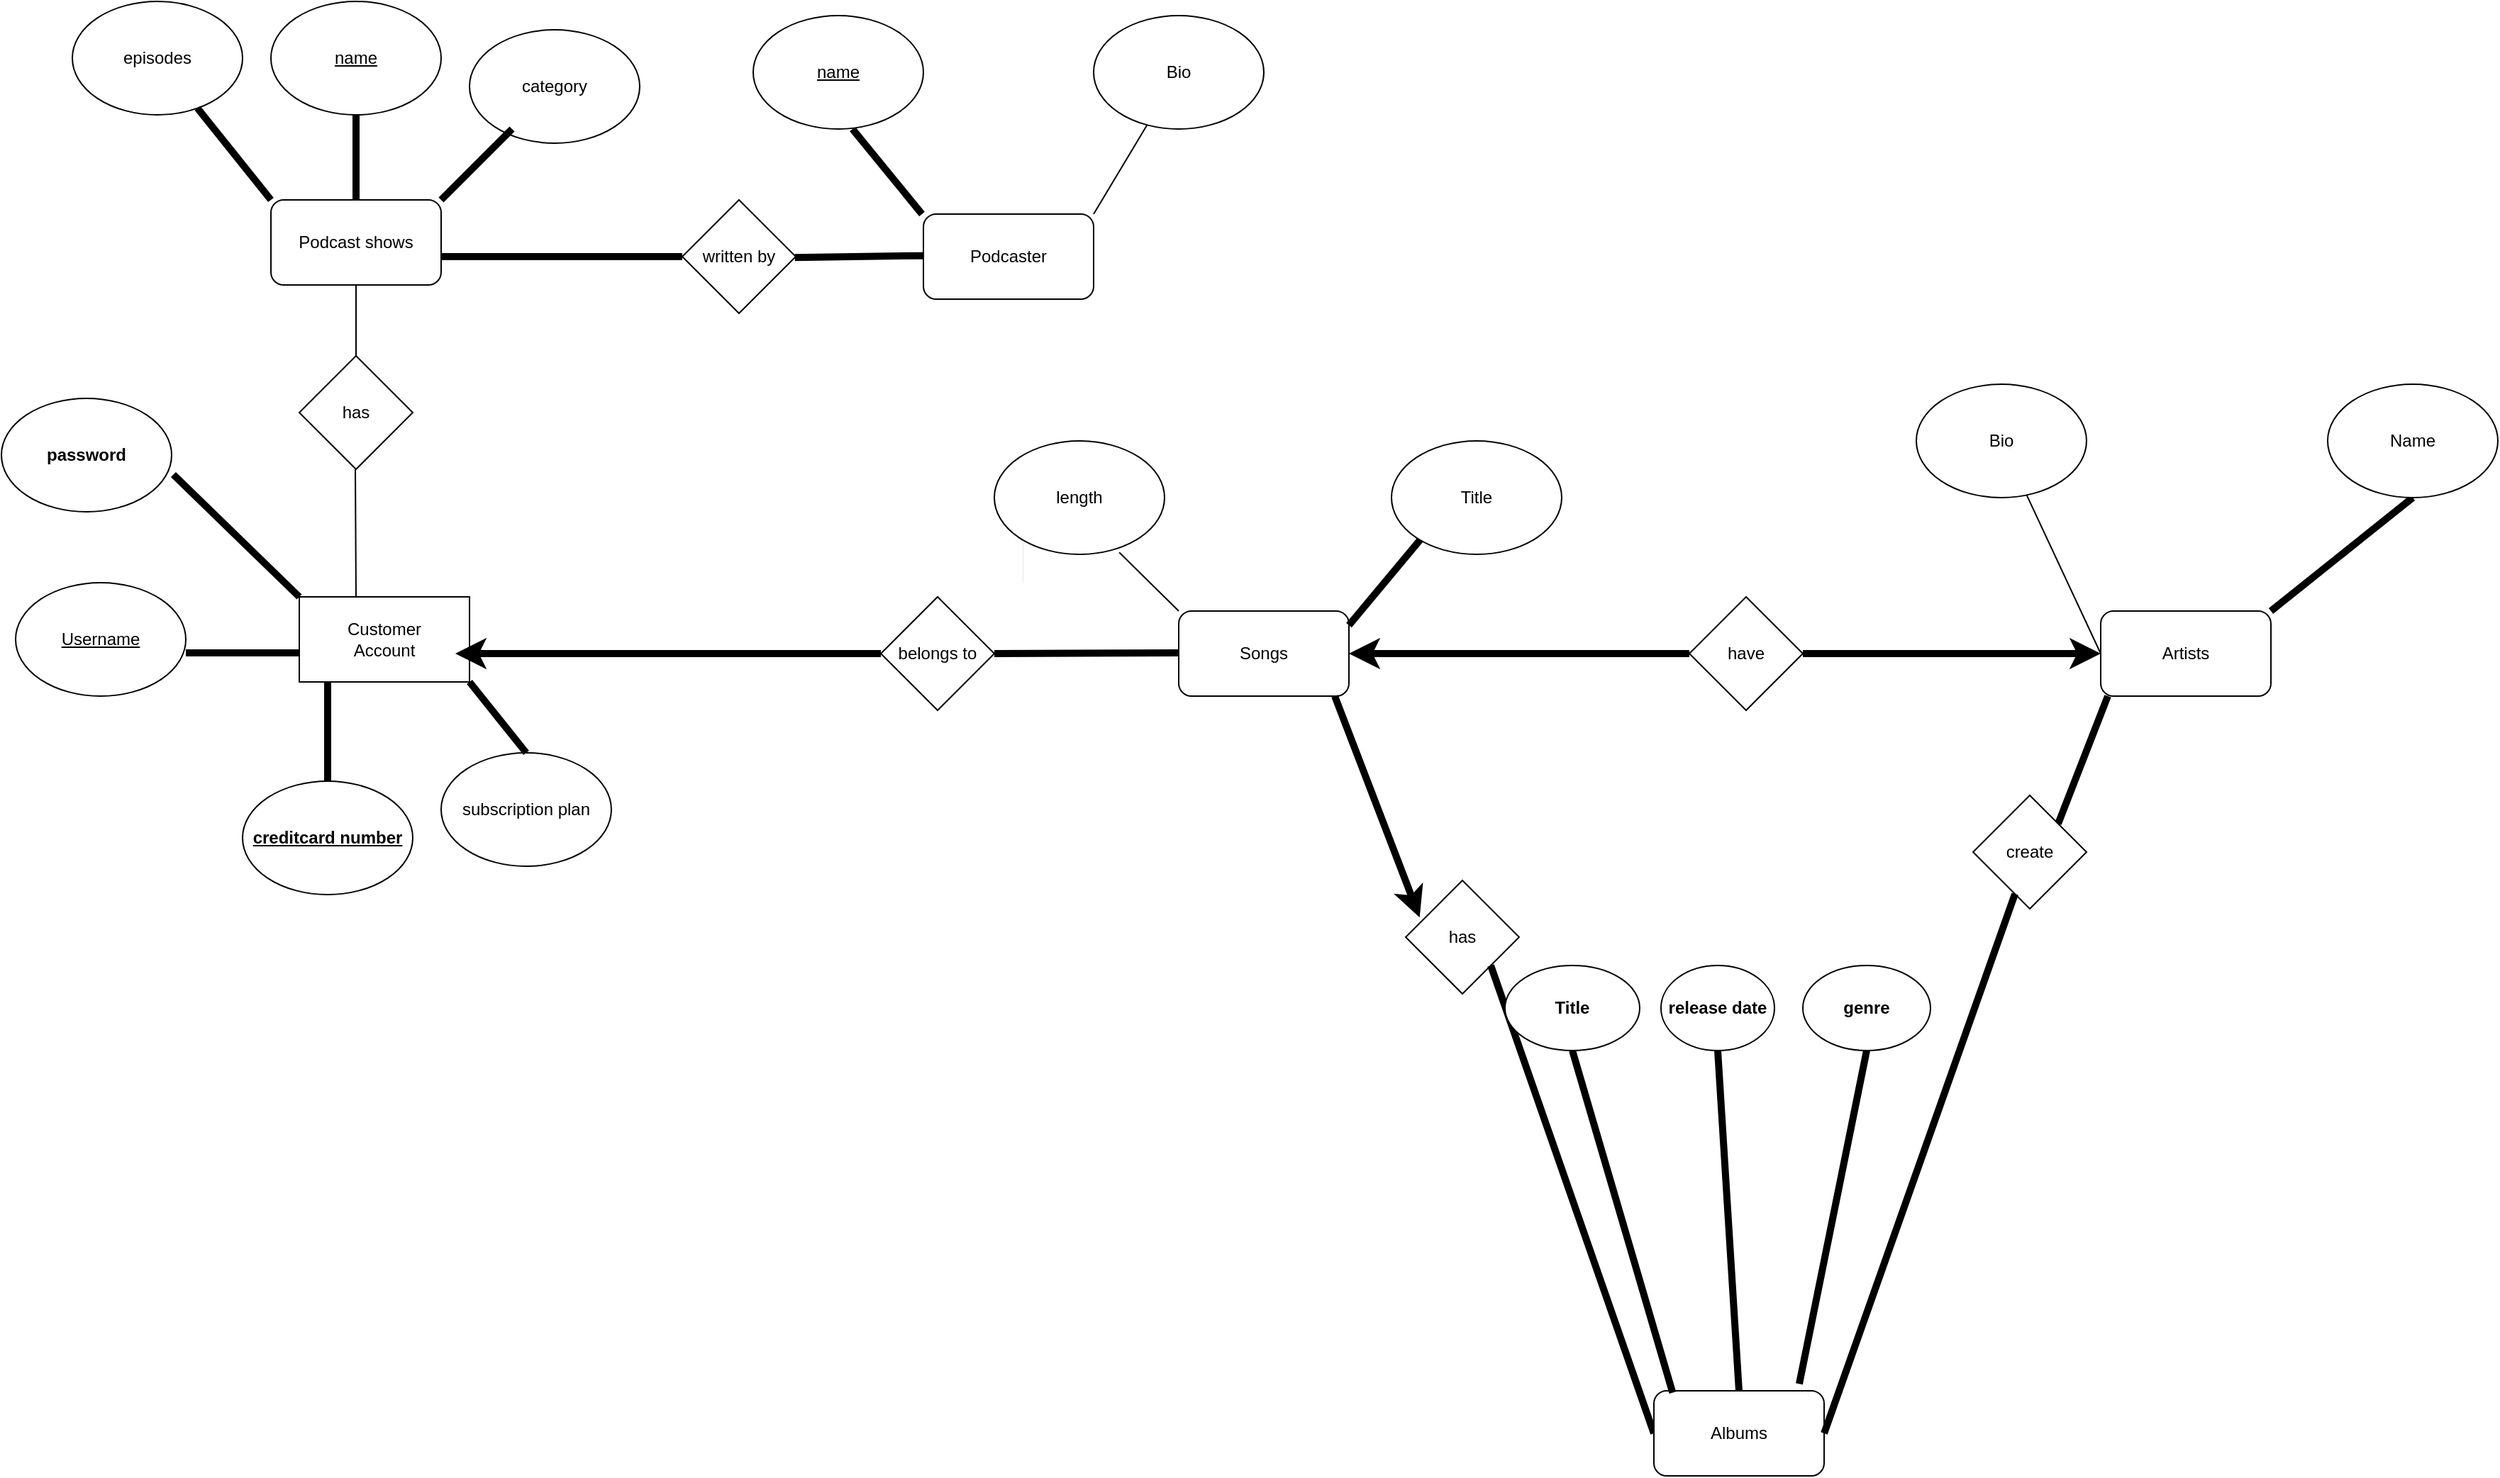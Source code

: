 <mxfile>
    <diagram id="3qH2affqrmX8r5jxEaA4" name="Page-1">
        <mxGraphModel dx="2440" dy="579" grid="1" gridSize="10" guides="1" tooltips="1" connect="1" arrows="1" fold="1" page="1" pageScale="1" pageWidth="850" pageHeight="1100" math="0" shadow="0">
            <root>
                <mxCell id="0"/>
                <mxCell id="1" parent="0"/>
                <mxCell id="3" value="Artists" style="rounded=1;whiteSpace=wrap;html=1;" parent="1" vertex="1">
                    <mxGeometry x="620" y="490" width="120" height="60" as="geometry"/>
                </mxCell>
                <mxCell id="45" value="Customer&lt;br&gt;Account" style="rounded=0;whiteSpace=wrap;html=1;" parent="1" vertex="1">
                    <mxGeometry x="-650" y="480" width="120" height="60" as="geometry"/>
                </mxCell>
                <mxCell id="46" value="" style="endArrow=none;html=1;strokeWidth=5;" parent="1" edge="1">
                    <mxGeometry width="50" height="50" relative="1" as="geometry">
                        <mxPoint x="-730" y="519.5" as="sourcePoint"/>
                        <mxPoint x="-650" y="519.5" as="targetPoint"/>
                    </mxGeometry>
                </mxCell>
                <mxCell id="47" value="&lt;u&gt;Username&lt;/u&gt;" style="ellipse;whiteSpace=wrap;html=1;" parent="1" vertex="1">
                    <mxGeometry x="-850" y="470" width="120" height="80" as="geometry"/>
                </mxCell>
                <mxCell id="61" value="" style="endArrow=none;html=1;strokeWidth=0;" parent="1" edge="1">
                    <mxGeometry width="50" height="50" relative="1" as="geometry">
                        <mxPoint x="-140" y="470" as="sourcePoint"/>
                        <mxPoint x="-140" y="400" as="targetPoint"/>
                    </mxGeometry>
                </mxCell>
                <mxCell id="83" value="Podcast shows" style="rounded=1;whiteSpace=wrap;html=1;" parent="1" vertex="1">
                    <mxGeometry x="-670" y="200" width="120" height="60" as="geometry"/>
                </mxCell>
                <mxCell id="95" value="" style="endArrow=none;html=1;strokeWidth=1;" parent="1" edge="1">
                    <mxGeometry width="50" height="50" relative="1" as="geometry">
                        <mxPoint x="-610" y="480" as="sourcePoint"/>
                        <mxPoint x="-610.5" y="390" as="targetPoint"/>
                    </mxGeometry>
                </mxCell>
                <mxCell id="98" value="Podcaster" style="rounded=1;whiteSpace=wrap;html=1;" parent="1" vertex="1">
                    <mxGeometry x="-210" y="210" width="120" height="60" as="geometry"/>
                </mxCell>
                <mxCell id="103" value="episodes" style="ellipse;whiteSpace=wrap;html=1;" parent="1" vertex="1">
                    <mxGeometry x="-810" y="60" width="120" height="80" as="geometry"/>
                </mxCell>
                <mxCell id="104" value="" style="endArrow=none;html=1;endSize=1;strokeWidth=5;entryX=0.005;entryY=0.644;entryDx=0;entryDy=0;entryPerimeter=0;" parent="1" edge="1">
                    <mxGeometry width="50" height="50" relative="1" as="geometry">
                        <mxPoint x="-300.6" y="240.68" as="sourcePoint"/>
                        <mxPoint x="-210.0" y="239.32" as="targetPoint"/>
                    </mxGeometry>
                </mxCell>
                <mxCell id="105" value="category" style="ellipse;whiteSpace=wrap;html=1;" parent="1" vertex="1">
                    <mxGeometry x="-530" y="80" width="120" height="80" as="geometry"/>
                </mxCell>
                <mxCell id="106" value="written by" style="rhombus;whiteSpace=wrap;html=1;" parent="1" vertex="1">
                    <mxGeometry x="-380" y="200" width="80" height="80" as="geometry"/>
                </mxCell>
                <mxCell id="115" value="belongs to" style="rhombus;whiteSpace=wrap;html=1;" parent="1" vertex="1">
                    <mxGeometry x="-240" y="480" width="80" height="80" as="geometry"/>
                </mxCell>
                <mxCell id="120" value="has" style="rhombus;whiteSpace=wrap;html=1;" parent="1" vertex="1">
                    <mxGeometry x="130" y="680" width="80" height="80" as="geometry"/>
                </mxCell>
                <mxCell id="123" value="Songs" style="rounded=1;whiteSpace=wrap;html=1;" parent="1" vertex="1">
                    <mxGeometry x="-30" y="490" width="120" height="60" as="geometry"/>
                </mxCell>
                <mxCell id="125" value="" style="endArrow=none;html=1;endSize=1;strokeWidth=1;entryX=0;entryY=0;entryDx=0;entryDy=0;exitX=0.734;exitY=0.983;exitDx=0;exitDy=0;exitPerimeter=0;" parent="1" source="145" target="123" edge="1">
                    <mxGeometry width="50" height="50" relative="1" as="geometry">
                        <mxPoint x="-70" y="440" as="sourcePoint"/>
                        <mxPoint x="40" y="439" as="targetPoint"/>
                        <Array as="points"/>
                    </mxGeometry>
                </mxCell>
                <mxCell id="128" value="" style="endArrow=none;html=1;endSize=1;strokeWidth=5;exitX=1;exitY=0.5;exitDx=0;exitDy=0;" parent="1" source="115" edge="1">
                    <mxGeometry width="50" height="50" relative="1" as="geometry">
                        <mxPoint x="-120" y="519.5" as="sourcePoint"/>
                        <mxPoint x="-30" y="519.5" as="targetPoint"/>
                    </mxGeometry>
                </mxCell>
                <mxCell id="135" value="" style="endArrow=none;html=1;strokeWidth=5;" parent="1" edge="1">
                    <mxGeometry width="50" height="50" relative="1" as="geometry">
                        <mxPoint x="-630" y="610" as="sourcePoint"/>
                        <mxPoint x="-630" y="540" as="targetPoint"/>
                    </mxGeometry>
                </mxCell>
                <mxCell id="137" value="&lt;b&gt;&lt;u&gt;creditcard number&lt;/u&gt;&lt;/b&gt;" style="ellipse;whiteSpace=wrap;html=1;" parent="1" vertex="1">
                    <mxGeometry x="-690" y="610" width="120" height="80" as="geometry"/>
                </mxCell>
                <mxCell id="138" value="subscription plan" style="ellipse;whiteSpace=wrap;html=1;" parent="1" vertex="1">
                    <mxGeometry x="-550" y="590" width="120" height="80" as="geometry"/>
                </mxCell>
                <mxCell id="140" value="" style="endArrow=none;html=1;strokeWidth=5;exitX=0;exitY=0;exitDx=0;exitDy=0;entryX=1.01;entryY=0.672;entryDx=0;entryDy=0;entryPerimeter=0;" parent="1" source="45" target="141" edge="1">
                    <mxGeometry width="50" height="50" relative="1" as="geometry">
                        <mxPoint x="-700" y="470" as="sourcePoint"/>
                        <mxPoint x="-700" y="380" as="targetPoint"/>
                    </mxGeometry>
                </mxCell>
                <mxCell id="141" value="&lt;b&gt;password&lt;/b&gt;" style="ellipse;whiteSpace=wrap;html=1;" parent="1" vertex="1">
                    <mxGeometry x="-860" y="340" width="120" height="80" as="geometry"/>
                </mxCell>
                <mxCell id="145" value="length" style="ellipse;whiteSpace=wrap;html=1;" parent="1" vertex="1">
                    <mxGeometry x="-160" y="370" width="120" height="80" as="geometry"/>
                </mxCell>
                <mxCell id="146" value="" style="endArrow=none;html=1;strokeWidth=5;" parent="1" edge="1">
                    <mxGeometry width="50" height="50" relative="1" as="geometry">
                        <mxPoint x="90" y="500" as="sourcePoint"/>
                        <mxPoint x="160.861" y="414.966" as="targetPoint"/>
                    </mxGeometry>
                </mxCell>
                <mxCell id="147" value="Title" style="ellipse;whiteSpace=wrap;html=1;" parent="1" vertex="1">
                    <mxGeometry x="120" y="370" width="120" height="80" as="geometry"/>
                </mxCell>
                <mxCell id="151" value="" style="endArrow=none;html=1;strokeWidth=5;entryX=0.5;entryY=1;entryDx=0;entryDy=0;exitX=1;exitY=0;exitDx=0;exitDy=0;" parent="1" source="3" target="152" edge="1">
                    <mxGeometry width="50" height="50" relative="1" as="geometry">
                        <mxPoint x="70" y="490" as="sourcePoint"/>
                        <mxPoint x="70" y="400" as="targetPoint"/>
                    </mxGeometry>
                </mxCell>
                <mxCell id="152" value="Name" style="ellipse;whiteSpace=wrap;html=1;" parent="1" vertex="1">
                    <mxGeometry x="780" y="330" width="120" height="80" as="geometry"/>
                </mxCell>
                <mxCell id="153" value="" style="endArrow=none;html=1;strokeWidth=1;exitX=0;exitY=0.5;exitDx=0;exitDy=0;" parent="1" source="3" target="154" edge="1">
                    <mxGeometry width="50" height="50" relative="1" as="geometry">
                        <mxPoint x="200.5" y="510" as="sourcePoint"/>
                        <mxPoint x="380" y="420" as="targetPoint"/>
                    </mxGeometry>
                </mxCell>
                <mxCell id="154" value="Bio" style="ellipse;whiteSpace=wrap;html=1;" parent="1" vertex="1">
                    <mxGeometry x="490" y="330" width="120" height="80" as="geometry"/>
                </mxCell>
                <mxCell id="178" value="" style="endArrow=classic;html=1;strokeWidth=5;exitX=0;exitY=0.5;exitDx=0;exitDy=0;" parent="1" source="115" edge="1">
                    <mxGeometry width="50" height="50" relative="1" as="geometry">
                        <mxPoint x="-640" y="519.5" as="sourcePoint"/>
                        <mxPoint x="-540" y="520" as="targetPoint"/>
                    </mxGeometry>
                </mxCell>
                <mxCell id="179" value="has" style="rhombus;whiteSpace=wrap;html=1;" parent="1" vertex="1">
                    <mxGeometry x="-650" y="310" width="80" height="80" as="geometry"/>
                </mxCell>
                <mxCell id="181" value="" style="endArrow=none;html=1;strokeWidth=1;" parent="1" source="179" edge="1">
                    <mxGeometry width="50" height="50" relative="1" as="geometry">
                        <mxPoint x="-660" y="310" as="sourcePoint"/>
                        <mxPoint x="-610" y="260" as="targetPoint"/>
                    </mxGeometry>
                </mxCell>
                <mxCell id="189" value="" style="endArrow=none;html=1;strokeWidth=5;" parent="1" edge="1">
                    <mxGeometry width="50" height="50" relative="1" as="geometry">
                        <mxPoint x="-550" y="240" as="sourcePoint"/>
                        <mxPoint x="-380" y="240" as="targetPoint"/>
                    </mxGeometry>
                </mxCell>
                <mxCell id="191" value="" style="endArrow=none;html=1;strokeWidth=5;" parent="1" edge="1">
                    <mxGeometry width="50" height="50" relative="1" as="geometry">
                        <mxPoint x="-211" y="210" as="sourcePoint"/>
                        <mxPoint x="-260" y="150" as="targetPoint"/>
                    </mxGeometry>
                </mxCell>
                <mxCell id="192" value="&lt;u&gt;name&lt;/u&gt;" style="ellipse;whiteSpace=wrap;html=1;" parent="1" vertex="1">
                    <mxGeometry x="-330" y="70" width="120" height="80" as="geometry"/>
                </mxCell>
                <mxCell id="193" value="" style="endArrow=none;html=1;strokeWidth=5;" parent="1" edge="1">
                    <mxGeometry width="50" height="50" relative="1" as="geometry">
                        <mxPoint x="-550" y="200" as="sourcePoint"/>
                        <mxPoint x="-500" y="150" as="targetPoint"/>
                    </mxGeometry>
                </mxCell>
                <mxCell id="194" value="" style="endArrow=none;html=1;strokeWidth=5;" parent="1" target="103" edge="1">
                    <mxGeometry width="50" height="50" relative="1" as="geometry">
                        <mxPoint x="-670" y="200" as="sourcePoint"/>
                        <mxPoint x="-620" y="150" as="targetPoint"/>
                    </mxGeometry>
                </mxCell>
                <mxCell id="195" value="&lt;u&gt;name&lt;/u&gt;" style="ellipse;whiteSpace=wrap;html=1;" parent="1" vertex="1">
                    <mxGeometry x="-670" y="60" width="120" height="80" as="geometry"/>
                </mxCell>
                <mxCell id="196" value="" style="endArrow=none;html=1;entryX=0.5;entryY=1;entryDx=0;entryDy=0;exitX=0.5;exitY=0;exitDx=0;exitDy=0;strokeWidth=5;" parent="1" source="83" target="195" edge="1">
                    <mxGeometry width="50" height="50" relative="1" as="geometry">
                        <mxPoint x="-620" y="200" as="sourcePoint"/>
                        <mxPoint x="-570" y="150" as="targetPoint"/>
                    </mxGeometry>
                </mxCell>
                <mxCell id="197" value="" style="endArrow=none;html=1;strokeWidth=1;" parent="1" target="198" edge="1">
                    <mxGeometry width="50" height="50" relative="1" as="geometry">
                        <mxPoint x="-90" y="210" as="sourcePoint"/>
                        <mxPoint x="-40" y="160" as="targetPoint"/>
                    </mxGeometry>
                </mxCell>
                <mxCell id="198" value="Bio" style="ellipse;whiteSpace=wrap;html=1;" parent="1" vertex="1">
                    <mxGeometry x="-90" y="70" width="120" height="80" as="geometry"/>
                </mxCell>
                <mxCell id="202" value="" style="endArrow=none;html=1;entryX=0;entryY=0.5;entryDx=0;entryDy=0;exitX=1;exitY=1;exitDx=0;exitDy=0;strokeWidth=5;" parent="1" source="120" target="203" edge="1">
                    <mxGeometry width="50" height="50" relative="1" as="geometry">
                        <mxPoint x="270" y="630" as="sourcePoint"/>
                        <mxPoint x="330" y="620" as="targetPoint"/>
                    </mxGeometry>
                </mxCell>
                <mxCell id="203" value="Albums" style="rounded=1;whiteSpace=wrap;html=1;" parent="1" vertex="1">
                    <mxGeometry x="305" y="1040" width="120" height="60" as="geometry"/>
                </mxCell>
                <mxCell id="205" value="" style="endArrow=none;html=1;exitX=1;exitY=0;exitDx=0;exitDy=0;strokeWidth=5;" parent="1" source="206" edge="1">
                    <mxGeometry width="50" height="50" relative="1" as="geometry">
                        <mxPoint x="580" y="600" as="sourcePoint"/>
                        <mxPoint x="625" y="550" as="targetPoint"/>
                    </mxGeometry>
                </mxCell>
                <mxCell id="206" value="create" style="rhombus;whiteSpace=wrap;html=1;" parent="1" vertex="1">
                    <mxGeometry x="530" y="620" width="80" height="80" as="geometry"/>
                </mxCell>
                <mxCell id="207" value="" style="endArrow=none;html=1;exitX=1;exitY=0.5;exitDx=0;exitDy=0;strokeWidth=5;" parent="1" source="203" target="206" edge="1">
                    <mxGeometry width="50" height="50" relative="1" as="geometry">
                        <mxPoint x="510" y="700" as="sourcePoint"/>
                        <mxPoint x="560" y="650" as="targetPoint"/>
                    </mxGeometry>
                </mxCell>
                <mxCell id="208" value="" style="endArrow=classic;html=1;entryX=0.123;entryY=0.326;entryDx=0;entryDy=0;strokeWidth=5;entryPerimeter=0;" parent="1" target="120" edge="1">
                    <mxGeometry width="50" height="50" relative="1" as="geometry">
                        <mxPoint x="80" y="550" as="sourcePoint"/>
                        <mxPoint x="130" y="500" as="targetPoint"/>
                    </mxGeometry>
                </mxCell>
                <mxCell id="213" value="have" style="rhombus;whiteSpace=wrap;html=1;" parent="1" vertex="1">
                    <mxGeometry x="330" y="480" width="80" height="80" as="geometry"/>
                </mxCell>
                <mxCell id="215" value="" style="endArrow=classic;html=1;strokeWidth=5;entryX=0;entryY=0.5;entryDx=0;entryDy=0;exitX=1;exitY=0.5;exitDx=0;exitDy=0;" parent="1" source="213" target="3" edge="1">
                    <mxGeometry width="50" height="50" relative="1" as="geometry">
                        <mxPoint x="310" y="450" as="sourcePoint"/>
                        <mxPoint x="360" y="400" as="targetPoint"/>
                    </mxGeometry>
                </mxCell>
                <mxCell id="216" value="" style="endArrow=classic;html=1;strokeWidth=5;exitX=0;exitY=0.5;exitDx=0;exitDy=0;entryX=1;entryY=0.5;entryDx=0;entryDy=0;" parent="1" source="213" target="123" edge="1">
                    <mxGeometry width="50" height="50" relative="1" as="geometry">
                        <mxPoint x="320" y="510" as="sourcePoint"/>
                        <mxPoint x="360" y="400" as="targetPoint"/>
                    </mxGeometry>
                </mxCell>
                <mxCell id="223" style="edgeStyle=none;html=1;entryX=0.11;entryY=0.022;entryDx=0;entryDy=0;entryPerimeter=0;strokeWidth=5;exitX=0.5;exitY=1;exitDx=0;exitDy=0;strokeColor=default;endArrow=none;endFill=0;" parent="1" source="220" target="203" edge="1">
                    <mxGeometry relative="1" as="geometry"/>
                </mxCell>
                <mxCell id="218" value="&lt;b&gt;release date&lt;/b&gt;" style="ellipse;whiteSpace=wrap;html=1;" parent="1" vertex="1">
                    <mxGeometry x="310" y="740" width="80" height="60" as="geometry"/>
                </mxCell>
                <mxCell id="219" value="&lt;b&gt;genre&lt;/b&gt;" style="ellipse;whiteSpace=wrap;html=1;" parent="1" vertex="1">
                    <mxGeometry x="410" y="740" width="90" height="60" as="geometry"/>
                </mxCell>
                <mxCell id="220" value="&lt;b&gt;Title&lt;/b&gt;" style="ellipse;whiteSpace=wrap;html=1;" parent="1" vertex="1">
                    <mxGeometry x="200" y="740" width="95" height="60" as="geometry"/>
                </mxCell>
                <mxCell id="221" value="" style="endArrow=none;html=1;strokeWidth=5;entryX=0.5;entryY=1;entryDx=0;entryDy=0;exitX=0.5;exitY=0;exitDx=0;exitDy=0;" parent="1" source="203" target="218" edge="1">
                    <mxGeometry width="50" height="50" relative="1" as="geometry">
                        <mxPoint x="300" y="760" as="sourcePoint"/>
                        <mxPoint x="350" y="710" as="targetPoint"/>
                    </mxGeometry>
                </mxCell>
                <mxCell id="222" value="" style="endArrow=none;html=1;strokeWidth=5;entryX=0.5;entryY=1;entryDx=0;entryDy=0;exitX=0.854;exitY=-0.081;exitDx=0;exitDy=0;exitPerimeter=0;" parent="1" source="203" target="219" edge="1">
                    <mxGeometry width="50" height="50" relative="1" as="geometry">
                        <mxPoint x="300" y="760" as="sourcePoint"/>
                        <mxPoint x="350" y="710" as="targetPoint"/>
                    </mxGeometry>
                </mxCell>
                <mxCell id="224" value="" style="endArrow=none;html=1;exitX=1;exitY=1;exitDx=0;exitDy=0;strokeWidth=5;entryX=0.5;entryY=0;entryDx=0;entryDy=0;" parent="1" source="45" edge="1" target="138">
                    <mxGeometry width="50" height="50" relative="1" as="geometry">
                        <mxPoint x="-580" y="650" as="sourcePoint"/>
                        <mxPoint x="-530" y="600" as="targetPoint"/>
                    </mxGeometry>
                </mxCell>
            </root>
        </mxGraphModel>
    </diagram>
</mxfile>